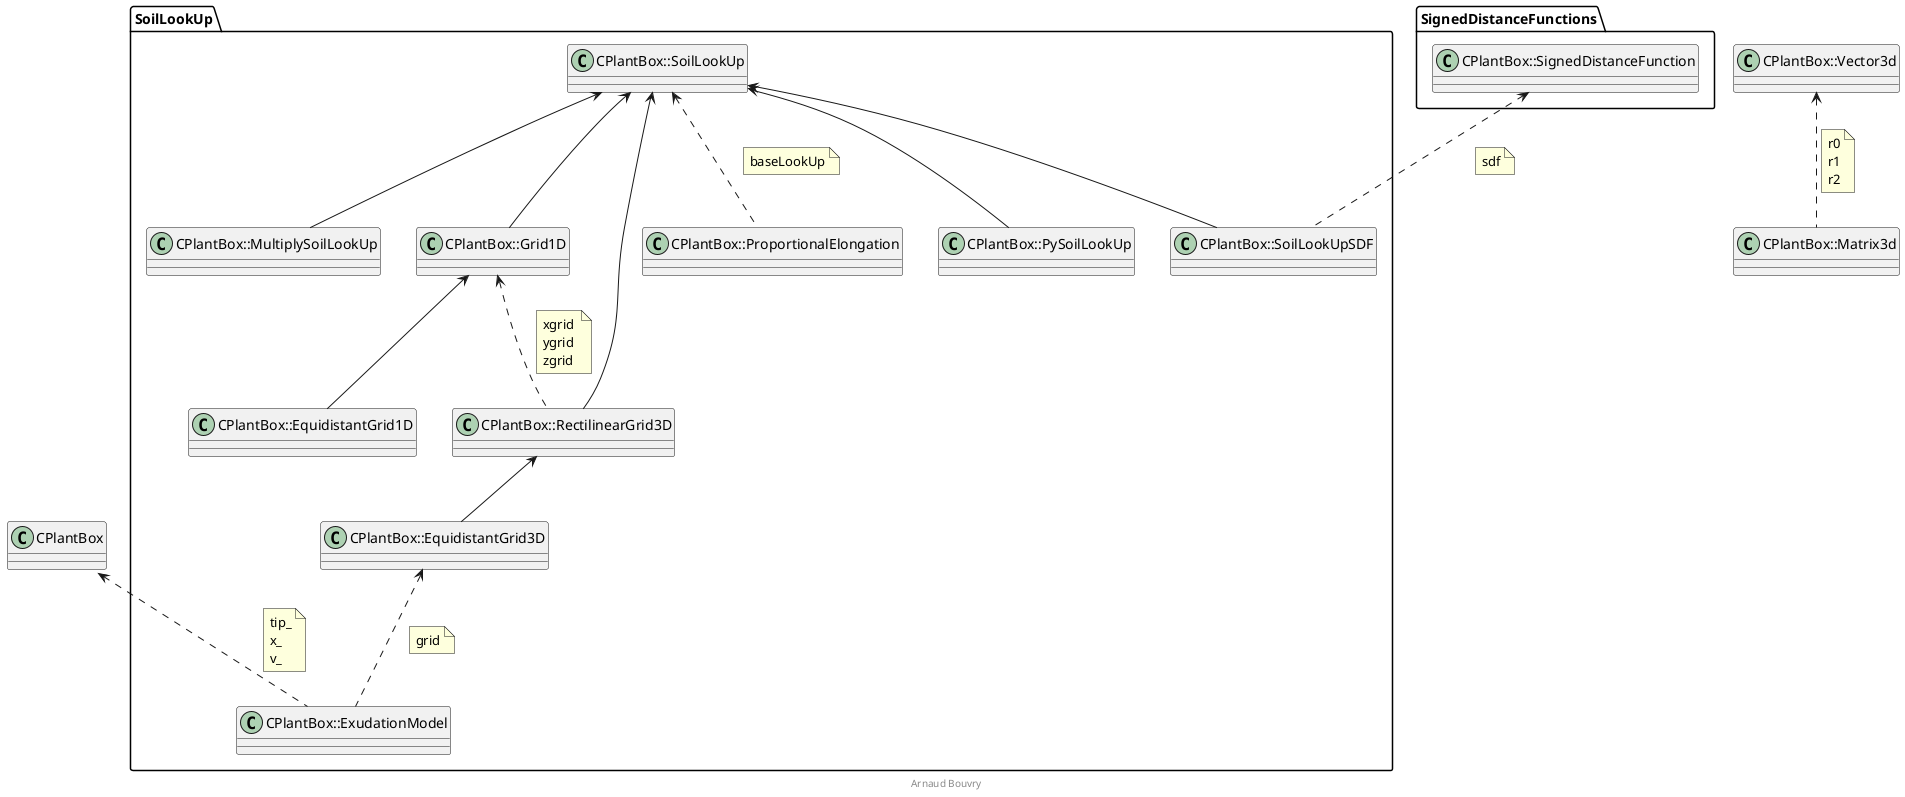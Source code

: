 @startuml
footer Arnaud Bouvry
' Ortho lines (only vertical and horizontal segments)
'skinparam linetype ortho

' Split into 4 pages
'page 2x2
'skinparam pageMargin 10

skinparam svgLinkTarget _parent
skinparam backgroundColor white

'#############
'# SOIL LOOKUP
'#############

package "SoilLookUp" {
class CPlantBox::SoilLookUp
class CPlantBox::MultiplySoilLookUp
class CPlantBox::Grid1D
class CPlantBox::EquidistantGrid1D
class CPlantBox::ExudationModel
'class CPlantBox::Vector3d
class CPlantBox::RectilinearGrid3D
class CPlantBox::EquidistantGrid3D
class CPlantBox::ProportionalElongation
class CPlantBox::PySoilLookUp
class CPlantBox::SoilLookUpSDF

CPlantBox::SoilLookUp <-- CPlantBox::Grid1D
CPlantBox::Grid1D <-- CPlantBox::EquidistantGrid1D


CPlantBox::SoilLookUp <-- CPlantBox::RectilinearGrid3D
CPlantBox::Grid1D <.. CPlantBox::RectilinearGrid3D 
note on link
xgrid 
ygrid 
zgrid
end note

CPlantBox::RectilinearGrid3D <-- CPlantBox::EquidistantGrid3D


CPlantBox::EquidistantGrid3D <.. CPlantBox::ExudationModel 
note on link
grid
end note


CPlantBox::SoilLookUp <-- CPlantBox::MultiplySoilLookUp

CPlantBox::SoilLookUp <.. CPlantBox::ProportionalElongation 
note on link
baseLookUp
end note

CPlantBox::SoilLookUp <-- CPlantBox::PySoilLookUp

CPlantBox::SoilLookUp <-- CPlantBox::SoilLookUpSDF
} 
'end package

CPlantBox::Vector3d <.. CPlantBox::ExudationModel 
note on link
tip_
x_
v_
end note



'#############
'# GEOMETRY
'#############

class CPlantBox::Matrix3d
class CPlantBox::Vector3d

CPlantBox::Vector3d <.. CPlantBox::Matrix3d
note on link
r0
r1
r2
end note

package SignedDistanceFunctions {
class CPlantBox::SignedDistanceFunction

CPlantBox::SignedDistanceFunction <.. CPlantBox::SoilLookUpSDF
note on link
sdf
end note

}

' Hidden arrows for tighter layout
'CPlantBox::SDF_Complement <-[hidden]- CPlantBox::SDF_Difference
'CPlantBox::SDF_PlantBox <-[hidden]- CPlantBox::SDF_PlantContainer
'CPlantBox::SDF_RootSystem <-[hidden]- CPlantBox::SDF_RotateTranslate


@enduml

